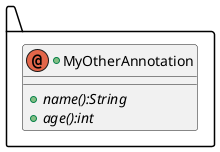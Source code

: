 @startuml
package .. {
	+annotation MyOtherAnnotation{
	+{abstract}name():String
	+{abstract}age():int
	}

}
@enduml